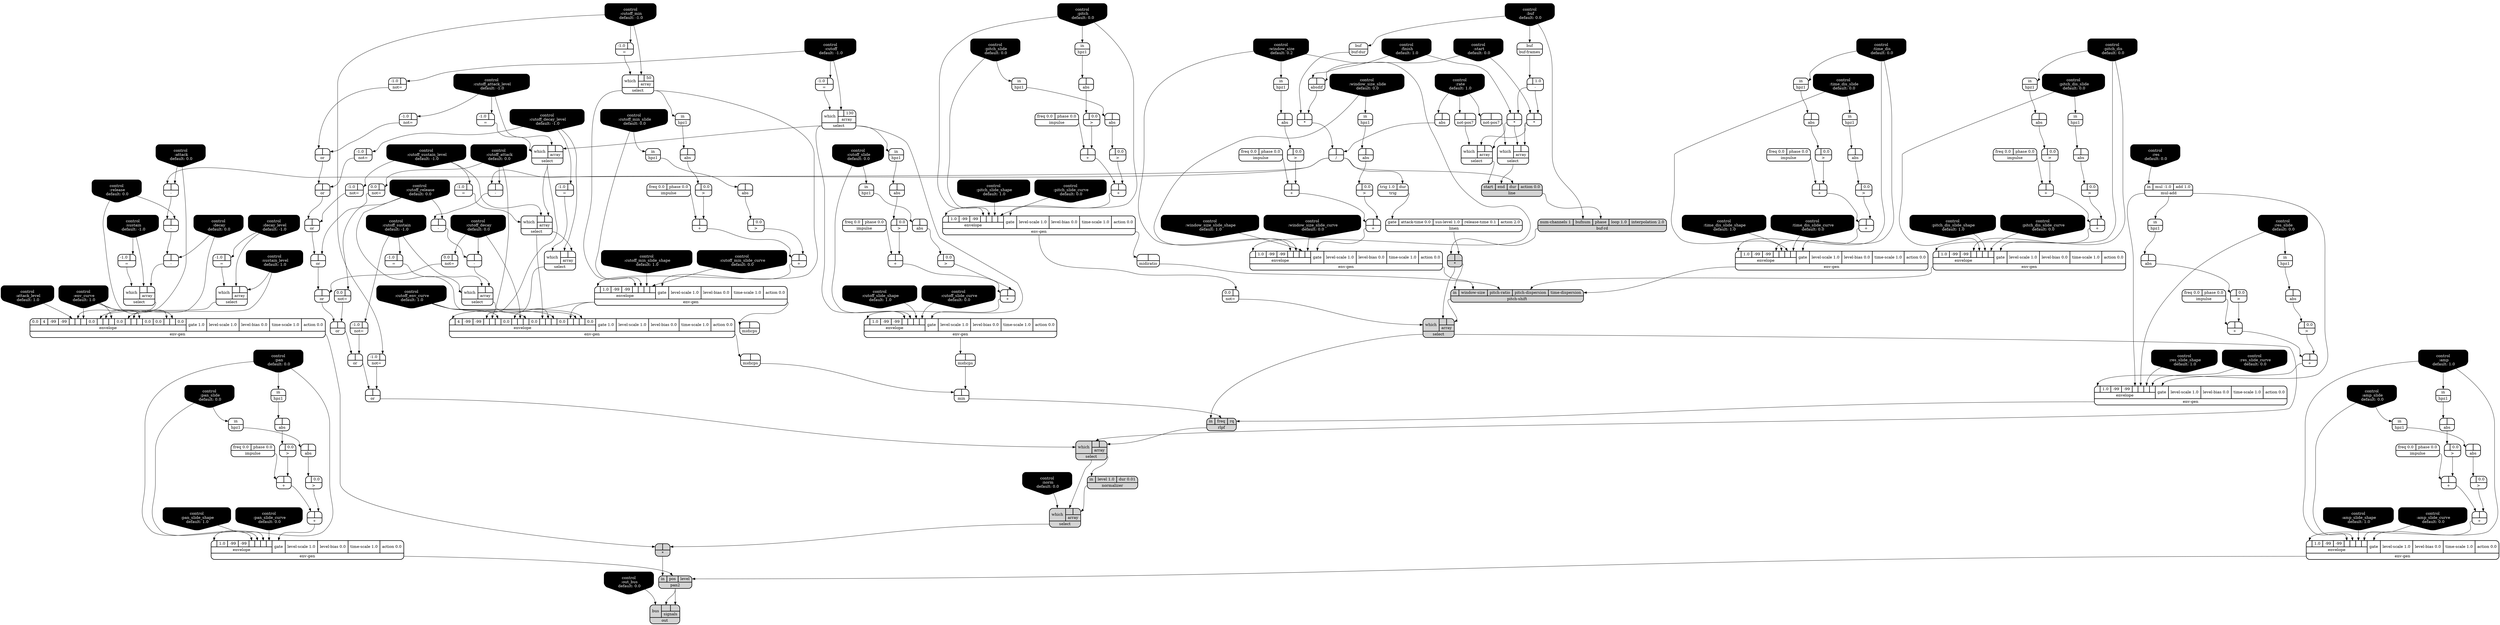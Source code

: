 digraph synthdef {
101 [label = "{{ <a> |<b> } |<__UG_NAME__>* }" style="bold, rounded" shape=record rankdir=LR];
135 [label = "{{ <a> |<b> } |<__UG_NAME__>* }" style="bold, rounded" shape=record rankdir=LR];
136 [label = "{{ <a> |<b> } |<__UG_NAME__>* }" style="bold, rounded" shape=record rankdir=LR];
144 [label = "{{ <a> |<b> } |<__UG_NAME__>* }" style="filled, bold, rounded"  shape=record rankdir=LR];
213 [label = "{{ <a> |<b> } |<__UG_NAME__>* }" style="filled, bold, rounded"  shape=record rankdir=LR];
62 [label = "{{ <a> |<b> } |<__UG_NAME__>+ }" style="bold, rounded" shape=record rankdir=LR];
76 [label = "{{ <a> |<b> } |<__UG_NAME__>+ }" style="bold, rounded" shape=record rankdir=LR];
77 [label = "{{ <a> |<b> } |<__UG_NAME__>+ }" style="bold, rounded" shape=record rankdir=LR];
83 [label = "{{ <a> |<b> } |<__UG_NAME__>+ }" style="bold, rounded" shape=record rankdir=LR];
86 [label = "{{ <a> |<b> } |<__UG_NAME__>+ }" style="bold, rounded" shape=record rankdir=LR];
95 [label = "{{ <a> |<b> } |<__UG_NAME__>+ }" style="bold, rounded" shape=record rankdir=LR];
129 [label = "{{ <a> |<b> } |<__UG_NAME__>+ }" style="bold, rounded" shape=record rankdir=LR];
149 [label = "{{ <a> |<b> } |<__UG_NAME__>+ }" style="bold, rounded" shape=record rankdir=LR];
153 [label = "{{ <a> |<b> } |<__UG_NAME__>+ }" style="bold, rounded" shape=record rankdir=LR];
160 [label = "{{ <a> |<b> } |<__UG_NAME__>+ }" style="bold, rounded" shape=record rankdir=LR];
164 [label = "{{ <a> |<b> } |<__UG_NAME__>+ }" style="bold, rounded" shape=record rankdir=LR];
170 [label = "{{ <a> |<b> } |<__UG_NAME__>+ }" style="bold, rounded" shape=record rankdir=LR];
174 [label = "{{ <a> |<b> } |<__UG_NAME__>+ }" style="bold, rounded" shape=record rankdir=LR];
182 [label = "{{ <a> |<b> } |<__UG_NAME__>+ }" style="bold, rounded" shape=record rankdir=LR];
186 [label = "{{ <a> |<b> } |<__UG_NAME__>+ }" style="bold, rounded" shape=record rankdir=LR];
203 [label = "{{ <a> |<b> } |<__UG_NAME__>+ }" style="bold, rounded" shape=record rankdir=LR];
207 [label = "{{ <a> |<b> } |<__UG_NAME__>+ }" style="bold, rounded" shape=record rankdir=LR];
217 [label = "{{ <a> |<b> } |<__UG_NAME__>+ }" style="bold, rounded" shape=record rankdir=LR];
104 [label = "{{ <a> |<b> } |<__UG_NAME__>- }" style="bold, rounded" shape=record rankdir=LR];
105 [label = "{{ <a> |<b> } |<__UG_NAME__>- }" style="bold, rounded" shape=record rankdir=LR];
106 [label = "{{ <a> |<b> } |<__UG_NAME__>- }" style="bold, rounded" shape=record rankdir=LR];
134 [label = "{{ <a> |<b> 1.0} |<__UG_NAME__>- }" style="bold, rounded" shape=record rankdir=LR];
193 [label = "{{ <a> |<b> } |<__UG_NAME__>- }" style="bold, rounded" shape=record rankdir=LR];
194 [label = "{{ <a> |<b> } |<__UG_NAME__>- }" style="bold, rounded" shape=record rankdir=LR];
195 [label = "{{ <a> |<b> } |<__UG_NAME__>- }" style="bold, rounded" shape=record rankdir=LR];
103 [label = "{{ <a> |<b> } |<__UG_NAME__>/ }" style="bold, rounded" shape=record rankdir=LR];
67 [label = "{{ <a> -1.0|<b> } |<__UG_NAME__>= }" style="bold, rounded" shape=record rankdir=LR];
87 [label = "{{ <a> -1.0|<b> } |<__UG_NAME__>= }" style="bold, rounded" shape=record rankdir=LR];
89 [label = "{{ <a> -1.0|<b> } |<__UG_NAME__>= }" style="bold, rounded" shape=record rankdir=LR];
96 [label = "{{ <a> -1.0|<b> } |<__UG_NAME__>= }" style="bold, rounded" shape=record rankdir=LR];
98 [label = "{{ <a> -1.0|<b> } |<__UG_NAME__>= }" style="bold, rounded" shape=record rankdir=LR];
188 [label = "{{ <a> -1.0|<b> } |<__UG_NAME__>= }" style="bold, rounded" shape=record rankdir=LR];
189 [label = "{{ <a> -1.0|<b> } |<__UG_NAME__>= }" style="bold, rounded" shape=record rankdir=LR];
192 [label = "{{ <a> -1.0|<b> } |<__UG_NAME__>= }" style="bold, rounded" shape=record rankdir=LR];
61 [label = "{{ <a> |<b> 0.0} |<__UG_NAME__>\> }" style="bold, rounded" shape=record rankdir=LR];
66 [label = "{{ <a> |<b> 0.0} |<__UG_NAME__>\> }" style="bold, rounded" shape=record rankdir=LR];
71 [label = "{{ <a> |<b> 0.0} |<__UG_NAME__>\> }" style="bold, rounded" shape=record rankdir=LR];
75 [label = "{{ <a> |<b> 0.0} |<__UG_NAME__>\> }" style="bold, rounded" shape=record rankdir=LR];
82 [label = "{{ <a> |<b> 0.0} |<__UG_NAME__>\> }" style="bold, rounded" shape=record rankdir=LR];
85 [label = "{{ <a> |<b> 0.0} |<__UG_NAME__>\> }" style="bold, rounded" shape=record rankdir=LR];
93 [label = "{{ <a> |<b> 0.0} |<__UG_NAME__>\> }" style="bold, rounded" shape=record rankdir=LR];
128 [label = "{{ <a> |<b> 0.0} |<__UG_NAME__>\> }" style="bold, rounded" shape=record rankdir=LR];
148 [label = "{{ <a> |<b> 0.0} |<__UG_NAME__>\> }" style="bold, rounded" shape=record rankdir=LR];
152 [label = "{{ <a> |<b> 0.0} |<__UG_NAME__>\> }" style="bold, rounded" shape=record rankdir=LR];
159 [label = "{{ <a> |<b> 0.0} |<__UG_NAME__>\> }" style="bold, rounded" shape=record rankdir=LR];
163 [label = "{{ <a> |<b> 0.0} |<__UG_NAME__>\> }" style="bold, rounded" shape=record rankdir=LR];
169 [label = "{{ <a> |<b> 0.0} |<__UG_NAME__>\> }" style="bold, rounded" shape=record rankdir=LR];
173 [label = "{{ <a> |<b> 0.0} |<__UG_NAME__>\> }" style="bold, rounded" shape=record rankdir=LR];
181 [label = "{{ <a> |<b> 0.0} |<__UG_NAME__>\> }" style="bold, rounded" shape=record rankdir=LR];
185 [label = "{{ <a> |<b> 0.0} |<__UG_NAME__>\> }" style="bold, rounded" shape=record rankdir=LR];
206 [label = "{{ <a> |<b> 0.0} |<__UG_NAME__>\> }" style="bold, rounded" shape=record rankdir=LR];
216 [label = "{{ <a> |<b> 0.0} |<__UG_NAME__>\> }" style="bold, rounded" shape=record rankdir=LR];
60 [label = "{{ <a> |<b> } |<__UG_NAME__>abs }" style="bold, rounded" shape=record rankdir=LR];
65 [label = "{{ <a> |<b> } |<__UG_NAME__>abs }" style="bold, rounded" shape=record rankdir=LR];
70 [label = "{{ <a> |<b> } |<__UG_NAME__>abs }" style="bold, rounded" shape=record rankdir=LR];
74 [label = "{{ <a> |<b> } |<__UG_NAME__>abs }" style="bold, rounded" shape=record rankdir=LR];
81 [label = "{{ <a> |<b> } |<__UG_NAME__>abs }" style="bold, rounded" shape=record rankdir=LR];
84 [label = "{{ <a> |<b> } |<__UG_NAME__>abs }" style="bold, rounded" shape=record rankdir=LR];
92 [label = "{{ <a> |<b> } |<__UG_NAME__>abs }" style="bold, rounded" shape=record rankdir=LR];
102 [label = "{{ <a> |<b> } |<__UG_NAME__>abs }" style="bold, rounded" shape=record rankdir=LR];
127 [label = "{{ <a> |<b> } |<__UG_NAME__>abs }" style="bold, rounded" shape=record rankdir=LR];
147 [label = "{{ <a> |<b> } |<__UG_NAME__>abs }" style="bold, rounded" shape=record rankdir=LR];
151 [label = "{{ <a> |<b> } |<__UG_NAME__>abs }" style="bold, rounded" shape=record rankdir=LR];
158 [label = "{{ <a> |<b> } |<__UG_NAME__>abs }" style="bold, rounded" shape=record rankdir=LR];
162 [label = "{{ <a> |<b> } |<__UG_NAME__>abs }" style="bold, rounded" shape=record rankdir=LR];
168 [label = "{{ <a> |<b> } |<__UG_NAME__>abs }" style="bold, rounded" shape=record rankdir=LR];
172 [label = "{{ <a> |<b> } |<__UG_NAME__>abs }" style="bold, rounded" shape=record rankdir=LR];
180 [label = "{{ <a> |<b> } |<__UG_NAME__>abs }" style="bold, rounded" shape=record rankdir=LR];
184 [label = "{{ <a> |<b> } |<__UG_NAME__>abs }" style="bold, rounded" shape=record rankdir=LR];
205 [label = "{{ <a> |<b> } |<__UG_NAME__>abs }" style="bold, rounded" shape=record rankdir=LR];
215 [label = "{{ <a> |<b> } |<__UG_NAME__>abs }" style="bold, rounded" shape=record rankdir=LR];
100 [label = "{{ <a> |<b> } |<__UG_NAME__>absdif }" style="bold, rounded" shape=record rankdir=LR];
99 [label = "{{ <buf> buf} |<__UG_NAME__>buf-dur }" style="bold, rounded" shape=record rankdir=LR];
133 [label = "{{ <buf> buf} |<__UG_NAME__>buf-frames }" style="bold, rounded" shape=record rankdir=LR];
141 [label = "{{ <num____channels> num-channels 1|<bufnum> bufnum|<phase> phase|<loop> loop 1.0|<interpolation> interpolation 2.0} |<__UG_NAME__>buf-rd }" style="filled, bold, rounded"  shape=record rankdir=LR];
0 [label = "control
 :buf
 default: 0.0" shape=invhouse style="rounded, filled, bold" fillcolor=black fontcolor=white ]; 
1 [label = "control
 :amp
 default: 1.0" shape=invhouse style="rounded, filled, bold" fillcolor=black fontcolor=white ]; 
2 [label = "control
 :amp_slide
 default: 0.0" shape=invhouse style="rounded, filled, bold" fillcolor=black fontcolor=white ]; 
3 [label = "control
 :amp_slide_shape
 default: 1.0" shape=invhouse style="rounded, filled, bold" fillcolor=black fontcolor=white ]; 
4 [label = "control
 :amp_slide_curve
 default: 0.0" shape=invhouse style="rounded, filled, bold" fillcolor=black fontcolor=white ]; 
5 [label = "control
 :pan
 default: 0.0" shape=invhouse style="rounded, filled, bold" fillcolor=black fontcolor=white ]; 
6 [label = "control
 :pan_slide
 default: 0.0" shape=invhouse style="rounded, filled, bold" fillcolor=black fontcolor=white ]; 
7 [label = "control
 :pan_slide_shape
 default: 1.0" shape=invhouse style="rounded, filled, bold" fillcolor=black fontcolor=white ]; 
8 [label = "control
 :pan_slide_curve
 default: 0.0" shape=invhouse style="rounded, filled, bold" fillcolor=black fontcolor=white ]; 
9 [label = "control
 :cutoff
 default: -1.0" shape=invhouse style="rounded, filled, bold" fillcolor=black fontcolor=white ]; 
10 [label = "control
 :cutoff_slide
 default: 0.0" shape=invhouse style="rounded, filled, bold" fillcolor=black fontcolor=white ]; 
11 [label = "control
 :cutoff_slide_shape
 default: 1.0" shape=invhouse style="rounded, filled, bold" fillcolor=black fontcolor=white ]; 
12 [label = "control
 :cutoff_slide_curve
 default: 0.0" shape=invhouse style="rounded, filled, bold" fillcolor=black fontcolor=white ]; 
13 [label = "control
 :cutoff_attack
 default: 0.0" shape=invhouse style="rounded, filled, bold" fillcolor=black fontcolor=white ]; 
14 [label = "control
 :cutoff_sustain
 default: -1.0" shape=invhouse style="rounded, filled, bold" fillcolor=black fontcolor=white ]; 
15 [label = "control
 :cutoff_decay
 default: 0.0" shape=invhouse style="rounded, filled, bold" fillcolor=black fontcolor=white ]; 
16 [label = "control
 :cutoff_release
 default: 0.0" shape=invhouse style="rounded, filled, bold" fillcolor=black fontcolor=white ]; 
17 [label = "control
 :cutoff_min
 default: -1.0" shape=invhouse style="rounded, filled, bold" fillcolor=black fontcolor=white ]; 
18 [label = "control
 :cutoff_min_slide
 default: 0.0" shape=invhouse style="rounded, filled, bold" fillcolor=black fontcolor=white ]; 
19 [label = "control
 :cutoff_min_slide_shape
 default: 1.0" shape=invhouse style="rounded, filled, bold" fillcolor=black fontcolor=white ]; 
20 [label = "control
 :cutoff_min_slide_curve
 default: 0.0" shape=invhouse style="rounded, filled, bold" fillcolor=black fontcolor=white ]; 
21 [label = "control
 :cutoff_attack_level
 default: -1.0" shape=invhouse style="rounded, filled, bold" fillcolor=black fontcolor=white ]; 
22 [label = "control
 :cutoff_decay_level
 default: -1.0" shape=invhouse style="rounded, filled, bold" fillcolor=black fontcolor=white ]; 
23 [label = "control
 :cutoff_sustain_level
 default: -1.0" shape=invhouse style="rounded, filled, bold" fillcolor=black fontcolor=white ]; 
24 [label = "control
 :cutoff_env_curve
 default: 1.0" shape=invhouse style="rounded, filled, bold" fillcolor=black fontcolor=white ]; 
25 [label = "control
 :res
 default: 0.0" shape=invhouse style="rounded, filled, bold" fillcolor=black fontcolor=white ]; 
26 [label = "control
 :res_slide
 default: 0.0" shape=invhouse style="rounded, filled, bold" fillcolor=black fontcolor=white ]; 
27 [label = "control
 :res_slide_shape
 default: 1.0" shape=invhouse style="rounded, filled, bold" fillcolor=black fontcolor=white ]; 
28 [label = "control
 :res_slide_curve
 default: 0.0" shape=invhouse style="rounded, filled, bold" fillcolor=black fontcolor=white ]; 
29 [label = "control
 :attack
 default: 0.0" shape=invhouse style="rounded, filled, bold" fillcolor=black fontcolor=white ]; 
30 [label = "control
 :decay
 default: 0.0" shape=invhouse style="rounded, filled, bold" fillcolor=black fontcolor=white ]; 
31 [label = "control
 :sustain
 default: -1.0" shape=invhouse style="rounded, filled, bold" fillcolor=black fontcolor=white ]; 
32 [label = "control
 :release
 default: 0.0" shape=invhouse style="rounded, filled, bold" fillcolor=black fontcolor=white ]; 
33 [label = "control
 :attack_level
 default: 1.0" shape=invhouse style="rounded, filled, bold" fillcolor=black fontcolor=white ]; 
34 [label = "control
 :decay_level
 default: -1.0" shape=invhouse style="rounded, filled, bold" fillcolor=black fontcolor=white ]; 
35 [label = "control
 :sustain_level
 default: 1.0" shape=invhouse style="rounded, filled, bold" fillcolor=black fontcolor=white ]; 
36 [label = "control
 :env_curve
 default: 1.0" shape=invhouse style="rounded, filled, bold" fillcolor=black fontcolor=white ]; 
37 [label = "control
 :rate
 default: 1.0" shape=invhouse style="rounded, filled, bold" fillcolor=black fontcolor=white ]; 
38 [label = "control
 :start
 default: 0.0" shape=invhouse style="rounded, filled, bold" fillcolor=black fontcolor=white ]; 
39 [label = "control
 :finish
 default: 1.0" shape=invhouse style="rounded, filled, bold" fillcolor=black fontcolor=white ]; 
40 [label = "control
 :norm
 default: 0.0" shape=invhouse style="rounded, filled, bold" fillcolor=black fontcolor=white ]; 
41 [label = "control
 :pitch
 default: 0.0" shape=invhouse style="rounded, filled, bold" fillcolor=black fontcolor=white ]; 
42 [label = "control
 :pitch_slide
 default: 0.0" shape=invhouse style="rounded, filled, bold" fillcolor=black fontcolor=white ]; 
43 [label = "control
 :pitch_slide_shape
 default: 1.0" shape=invhouse style="rounded, filled, bold" fillcolor=black fontcolor=white ]; 
44 [label = "control
 :pitch_slide_curve
 default: 0.0" shape=invhouse style="rounded, filled, bold" fillcolor=black fontcolor=white ]; 
45 [label = "control
 :window_size
 default: 0.2" shape=invhouse style="rounded, filled, bold" fillcolor=black fontcolor=white ]; 
46 [label = "control
 :window_size_slide
 default: 0.0" shape=invhouse style="rounded, filled, bold" fillcolor=black fontcolor=white ]; 
47 [label = "control
 :window_size_slide_shape
 default: 1.0" shape=invhouse style="rounded, filled, bold" fillcolor=black fontcolor=white ]; 
48 [label = "control
 :window_size_slide_curve
 default: 0.0" shape=invhouse style="rounded, filled, bold" fillcolor=black fontcolor=white ]; 
49 [label = "control
 :pitch_dis
 default: 0.0" shape=invhouse style="rounded, filled, bold" fillcolor=black fontcolor=white ]; 
50 [label = "control
 :pitch_dis_slide
 default: 0.0" shape=invhouse style="rounded, filled, bold" fillcolor=black fontcolor=white ]; 
51 [label = "control
 :pitch_dis_slide_shape
 default: 1.0" shape=invhouse style="rounded, filled, bold" fillcolor=black fontcolor=white ]; 
52 [label = "control
 :pitch_dis_slide_curve
 default: 0.0" shape=invhouse style="rounded, filled, bold" fillcolor=black fontcolor=white ]; 
53 [label = "control
 :time_dis
 default: 0.0" shape=invhouse style="rounded, filled, bold" fillcolor=black fontcolor=white ]; 
54 [label = "control
 :time_dis_slide
 default: 0.0" shape=invhouse style="rounded, filled, bold" fillcolor=black fontcolor=white ]; 
55 [label = "control
 :time_dis_slide_shape
 default: 1.0" shape=invhouse style="rounded, filled, bold" fillcolor=black fontcolor=white ]; 
56 [label = "control
 :time_dis_slide_curve
 default: 0.0" shape=invhouse style="rounded, filled, bold" fillcolor=black fontcolor=white ]; 
57 [label = "control
 :out_bus
 default: 0.0" shape=invhouse style="rounded, filled, bold" fillcolor=black fontcolor=white ]; 
108 [label = "{{ {{0.0|4|-99|-99|<envelope___control___4>|<envelope___control___5>|<envelope___control___6>|0.0|<envelope___select___8>|<envelope___control___9>|<envelope___control___10>|0.0|<envelope___control___12>|<envelope___select___13>|<envelope___control___14>|0.0|0.0|<envelope___control___17>|<envelope___control___18>|0.0}|envelope}|<gate> gate 1.0|<level____scale> level-scale 1.0|<level____bias> level-bias 0.0|<time____scale> time-scale 1.0|<action> action 0.0} |<__UG_NAME__>env-gen }" style="bold, rounded" shape=record rankdir=LR];
130 [label = "{{ {{<envelope___control___0>|1.0|-99|-99|<envelope___control___4>|<envelope___control___5>|<envelope___control___6>|<envelope___control___7>}|envelope}|<gate> gate|<level____scale> level-scale 1.0|<level____bias> level-bias 0.0|<time____scale> time-scale 1.0|<action> action 0.0} |<__UG_NAME__>env-gen }" style="bold, rounded" shape=record rankdir=LR];
154 [label = "{{ {{<envelope___control___0>|1.0|-99|-99|<envelope___control___4>|<envelope___control___5>|<envelope___control___6>|<envelope___control___7>}|envelope}|<gate> gate|<level____scale> level-scale 1.0|<level____bias> level-bias 0.0|<time____scale> time-scale 1.0|<action> action 0.0} |<__UG_NAME__>env-gen }" style="bold, rounded" shape=record rankdir=LR];
165 [label = "{{ {{<envelope___control___0>|1.0|-99|-99|<envelope___control___4>|<envelope___control___5>|<envelope___control___6>|<envelope___control___7>}|envelope}|<gate> gate|<level____scale> level-scale 1.0|<level____bias> level-bias 0.0|<time____scale> time-scale 1.0|<action> action 0.0} |<__UG_NAME__>env-gen }" style="bold, rounded" shape=record rankdir=LR];
175 [label = "{{ {{<envelope___control___0>|1.0|-99|-99|<envelope___control___4>|<envelope___control___5>|<envelope___control___6>|<envelope___control___7>}|envelope}|<gate> gate|<level____scale> level-scale 1.0|<level____bias> level-bias 0.0|<time____scale> time-scale 1.0|<action> action 0.0} |<__UG_NAME__>env-gen }" style="bold, rounded" shape=record rankdir=LR];
187 [label = "{{ {{<envelope___select___0>|1.0|-99|-99|<envelope___select___4>|<envelope___control___5>|<envelope___control___6>|<envelope___control___7>}|envelope}|<gate> gate|<level____scale> level-scale 1.0|<level____bias> level-bias 0.0|<time____scale> time-scale 1.0|<action> action 0.0} |<__UG_NAME__>env-gen }" style="bold, rounded" shape=record rankdir=LR];
197 [label = "{{ {{<envelope___env____gen___0>|4|-99|-99|<envelope___select___4>|<envelope___control___5>|<envelope___control___6>|0.0|<envelope___select___8>|<envelope___control___9>|<envelope___control___10>|0.0|<envelope___select___12>|<envelope___select___13>|<envelope___control___14>|0.0|<envelope___env____gen___16>|<envelope___control___17>|<envelope___control___18>|0.0}|envelope}|<gate> gate 1.0|<level____scale> level-scale 1.0|<level____bias> level-bias 0.0|<time____scale> time-scale 1.0|<action> action 0.0} |<__UG_NAME__>env-gen }" style="bold, rounded" shape=record rankdir=LR];
199 [label = "{{ {{<envelope___select___0>|1.0|-99|-99|<envelope___select___4>|<envelope___control___5>|<envelope___control___6>|<envelope___control___7>}|envelope}|<gate> gate|<level____scale> level-scale 1.0|<level____bias> level-bias 0.0|<time____scale> time-scale 1.0|<action> action 0.0} |<__UG_NAME__>env-gen }" style="bold, rounded" shape=record rankdir=LR];
208 [label = "{{ {{<envelope___mul____add___0>|1.0|-99|-99|<envelope___mul____add___4>|<envelope___control___5>|<envelope___control___6>|<envelope___control___7>}|envelope}|<gate> gate|<level____scale> level-scale 1.0|<level____bias> level-bias 0.0|<time____scale> time-scale 1.0|<action> action 0.0} |<__UG_NAME__>env-gen }" style="bold, rounded" shape=record rankdir=LR];
218 [label = "{{ {{<envelope___control___0>|1.0|-99|-99|<envelope___control___4>|<envelope___control___5>|<envelope___control___6>|<envelope___control___7>}|envelope}|<gate> gate|<level____scale> level-scale 1.0|<level____bias> level-bias 0.0|<time____scale> time-scale 1.0|<action> action 0.0} |<__UG_NAME__>env-gen }" style="bold, rounded" shape=record rankdir=LR];
219 [label = "{{ {{<envelope___control___0>|1.0|-99|-99|<envelope___control___4>|<envelope___control___5>|<envelope___control___6>|<envelope___control___7>}|envelope}|<gate> gate|<level____scale> level-scale 1.0|<level____bias> level-bias 0.0|<time____scale> time-scale 1.0|<action> action 0.0} |<__UG_NAME__>env-gen }" style="bold, rounded" shape=record rankdir=LR];
59 [label = "{{ <in> in} |<__UG_NAME__>hpz1 }" style="bold, rounded" shape=record rankdir=LR];
64 [label = "{{ <in> in} |<__UG_NAME__>hpz1 }" style="bold, rounded" shape=record rankdir=LR];
69 [label = "{{ <in> in} |<__UG_NAME__>hpz1 }" style="bold, rounded" shape=record rankdir=LR];
73 [label = "{{ <in> in} |<__UG_NAME__>hpz1 }" style="bold, rounded" shape=record rankdir=LR];
78 [label = "{{ <in> in} |<__UG_NAME__>hpz1 }" style="bold, rounded" shape=record rankdir=LR];
80 [label = "{{ <in> in} |<__UG_NAME__>hpz1 }" style="bold, rounded" shape=record rankdir=LR];
91 [label = "{{ <in> in} |<__UG_NAME__>hpz1 }" style="bold, rounded" shape=record rankdir=LR];
126 [label = "{{ <in> in} |<__UG_NAME__>hpz1 }" style="bold, rounded" shape=record rankdir=LR];
146 [label = "{{ <in> in} |<__UG_NAME__>hpz1 }" style="bold, rounded" shape=record rankdir=LR];
150 [label = "{{ <in> in} |<__UG_NAME__>hpz1 }" style="bold, rounded" shape=record rankdir=LR];
157 [label = "{{ <in> in} |<__UG_NAME__>hpz1 }" style="bold, rounded" shape=record rankdir=LR];
161 [label = "{{ <in> in} |<__UG_NAME__>hpz1 }" style="bold, rounded" shape=record rankdir=LR];
167 [label = "{{ <in> in} |<__UG_NAME__>hpz1 }" style="bold, rounded" shape=record rankdir=LR];
171 [label = "{{ <in> in} |<__UG_NAME__>hpz1 }" style="bold, rounded" shape=record rankdir=LR];
179 [label = "{{ <in> in} |<__UG_NAME__>hpz1 }" style="bold, rounded" shape=record rankdir=LR];
183 [label = "{{ <in> in} |<__UG_NAME__>hpz1 }" style="bold, rounded" shape=record rankdir=LR];
204 [label = "{{ <in> in} |<__UG_NAME__>hpz1 }" style="bold, rounded" shape=record rankdir=LR];
214 [label = "{{ <in> in} |<__UG_NAME__>hpz1 }" style="bold, rounded" shape=record rankdir=LR];
58 [label = "{{ <freq> freq 0.0|<phase> phase 0.0} |<__UG_NAME__>impulse }" style="bold, rounded" shape=record rankdir=LR];
72 [label = "{{ <freq> freq 0.0|<phase> phase 0.0} |<__UG_NAME__>impulse }" style="bold, rounded" shape=record rankdir=LR];
79 [label = "{{ <freq> freq 0.0|<phase> phase 0.0} |<__UG_NAME__>impulse }" style="bold, rounded" shape=record rankdir=LR];
94 [label = "{{ <freq> freq 0.0|<phase> phase 0.0} |<__UG_NAME__>impulse }" style="bold, rounded" shape=record rankdir=LR];
145 [label = "{{ <freq> freq 0.0|<phase> phase 0.0} |<__UG_NAME__>impulse }" style="bold, rounded" shape=record rankdir=LR];
156 [label = "{{ <freq> freq 0.0|<phase> phase 0.0} |<__UG_NAME__>impulse }" style="bold, rounded" shape=record rankdir=LR];
166 [label = "{{ <freq> freq 0.0|<phase> phase 0.0} |<__UG_NAME__>impulse }" style="bold, rounded" shape=record rankdir=LR];
178 [label = "{{ <freq> freq 0.0|<phase> phase 0.0} |<__UG_NAME__>impulse }" style="bold, rounded" shape=record rankdir=LR];
202 [label = "{{ <freq> freq 0.0|<phase> phase 0.0} |<__UG_NAME__>impulse }" style="bold, rounded" shape=record rankdir=LR];
140 [label = "{{ <start> start|<end> end|<dur> dur|<action> action 0.0} |<__UG_NAME__>line }" style="filled, bold, rounded"  shape=record rankdir=LR];
143 [label = "{{ <gate> gate|<attack____time> attack-time 0.0|<sus____level> sus-level 1.0|<release____time> release-time 0.1|<action> action 2.0} |<__UG_NAME__>linen }" style="bold, rounded" shape=record rankdir=LR];
198 [label = "{{ <a> |<b> } |<__UG_NAME__>midicps }" style="bold, rounded" shape=record rankdir=LR];
200 [label = "{{ <a> |<b> } |<__UG_NAME__>midicps }" style="bold, rounded" shape=record rankdir=LR];
222 [label = "{{ <a> |<b> } |<__UG_NAME__>midicps }" style="bold, rounded" shape=record rankdir=LR];
155 [label = "{{ <a> |<b> } |<__UG_NAME__>midiratio }" style="bold, rounded" shape=record rankdir=LR];
201 [label = "{{ <a> |<b> } |<__UG_NAME__>min }" style="bold, rounded" shape=record rankdir=LR];
63 [label = "{{ <in> in|<mul> mul -1.0|<add> add 1.0} |<__UG_NAME__>mul-add }" style="bold, rounded" shape=record rankdir=LR];
211 [label = "{{ <in> in|<level> level 1.0|<dur> dur 0.01} |<__UG_NAME__>normalizer }" style="filled, bold, rounded"  shape=record rankdir=LR];
132 [label = "{{ <a> |<b> } |<__UG_NAME__>not-pos? }" style="bold, rounded" shape=record rankdir=LR];
138 [label = "{{ <a> |<b> } |<__UG_NAME__>not-pos? }" style="bold, rounded" shape=record rankdir=LR];
109 [label = "{{ <a> -1.0|<b> } |<__UG_NAME__>not= }" style="bold, rounded" shape=record rankdir=LR];
110 [label = "{{ <a> -1.0|<b> } |<__UG_NAME__>not= }" style="bold, rounded" shape=record rankdir=LR];
112 [label = "{{ <a> -1.0|<b> } |<__UG_NAME__>not= }" style="bold, rounded" shape=record rankdir=LR];
114 [label = "{{ <a> -1.0|<b> } |<__UG_NAME__>not= }" style="bold, rounded" shape=record rankdir=LR];
116 [label = "{{ <a> 0.0|<b> } |<__UG_NAME__>not= }" style="bold, rounded" shape=record rankdir=LR];
118 [label = "{{ <a> 0.0|<b> } |<__UG_NAME__>not= }" style="bold, rounded" shape=record rankdir=LR];
120 [label = "{{ <a> 0.0|<b> } |<__UG_NAME__>not= }" style="bold, rounded" shape=record rankdir=LR];
122 [label = "{{ <a> -1.0|<b> } |<__UG_NAME__>not= }" style="bold, rounded" shape=record rankdir=LR];
124 [label = "{{ <a> -1.0|<b> } |<__UG_NAME__>not= }" style="bold, rounded" shape=record rankdir=LR];
131 [label = "{{ <a> 0.0|<b> } |<__UG_NAME__>not= }" style="bold, rounded" shape=record rankdir=LR];
111 [label = "{{ <a> |<b> } |<__UG_NAME__>or }" style="bold, rounded" shape=record rankdir=LR];
113 [label = "{{ <a> |<b> } |<__UG_NAME__>or }" style="bold, rounded" shape=record rankdir=LR];
115 [label = "{{ <a> |<b> } |<__UG_NAME__>or }" style="bold, rounded" shape=record rankdir=LR];
117 [label = "{{ <a> |<b> } |<__UG_NAME__>or }" style="bold, rounded" shape=record rankdir=LR];
119 [label = "{{ <a> |<b> } |<__UG_NAME__>or }" style="bold, rounded" shape=record rankdir=LR];
121 [label = "{{ <a> |<b> } |<__UG_NAME__>or }" style="bold, rounded" shape=record rankdir=LR];
123 [label = "{{ <a> |<b> } |<__UG_NAME__>or }" style="bold, rounded" shape=record rankdir=LR];
125 [label = "{{ <a> |<b> } |<__UG_NAME__>or }" style="bold, rounded" shape=record rankdir=LR];
221 [label = "{{ <bus> bus|{{<signals___pan2___0>|<signals___pan2___1>}|signals}} |<__UG_NAME__>out }" style="filled, bold, rounded"  shape=record rankdir=LR];
220 [label = "{{ <in> in|<pos> pos|<level> level} |<__UG_NAME__>pan2 }" style="filled, bold, rounded"  shape=record rankdir=LR];
176 [label = "{{ <in> in|<window____size> window-size|<pitch____ratio> pitch-ratio|<pitch____dispersion> pitch-dispersion|<time____dispersion> time-dispersion} |<__UG_NAME__>pitch-shift }" style="filled, bold, rounded"  shape=record rankdir=LR];
209 [label = "{{ <in> in|<freq> freq|<rq> rq} |<__UG_NAME__>rlpf }" style="filled, bold, rounded"  shape=record rankdir=LR];
68 [label = "{{ <which> which|{{<array___control___0>|130}|array}} |<__UG_NAME__>select }" style="bold, rounded" shape=record rankdir=LR];
88 [label = "{{ <which> which|{{<array___control___0>|50}|array}} |<__UG_NAME__>select }" style="bold, rounded" shape=record rankdir=LR];
90 [label = "{{ <which> which|{{<array___control___0>|<array___select___1>}|array}} |<__UG_NAME__>select }" style="bold, rounded" shape=record rankdir=LR];
97 [label = "{{ <which> which|{{<array___control___0>|<array___control___1>}|array}} |<__UG_NAME__>select }" style="bold, rounded" shape=record rankdir=LR];
107 [label = "{{ <which> which|{{<array___control___0>|<array___binary____op____u____gen___1>}|array}} |<__UG_NAME__>select }" style="bold, rounded" shape=record rankdir=LR];
137 [label = "{{ <which> which|{{<array___binary____op____u____gen___0>|<array___binary____op____u____gen___1>}|array}} |<__UG_NAME__>select }" style="bold, rounded" shape=record rankdir=LR];
139 [label = "{{ <which> which|{{<array___binary____op____u____gen___0>|<array___binary____op____u____gen___1>}|array}} |<__UG_NAME__>select }" style="bold, rounded" shape=record rankdir=LR];
177 [label = "{{ <which> which|{{<array___binary____op____u____gen___0>|<array___pitch____shift___1>}|array}} |<__UG_NAME__>select }" style="filled, bold, rounded"  shape=record rankdir=LR];
190 [label = "{{ <which> which|{{<array___control___0>|<array___select___1>}|array}} |<__UG_NAME__>select }" style="bold, rounded" shape=record rankdir=LR];
191 [label = "{{ <which> which|{{<array___control___0>|<array___select___1>}|array}} |<__UG_NAME__>select }" style="bold, rounded" shape=record rankdir=LR];
196 [label = "{{ <which> which|{{<array___control___0>|<array___binary____op____u____gen___1>}|array}} |<__UG_NAME__>select }" style="bold, rounded" shape=record rankdir=LR];
210 [label = "{{ <which> which|{{<array___select___0>|<array___rlpf___1>}|array}} |<__UG_NAME__>select }" style="filled, bold, rounded"  shape=record rankdir=LR];
212 [label = "{{ <which> which|{{<array___select___0>|<array___normalizer___1>}|array}} |<__UG_NAME__>select }" style="filled, bold, rounded"  shape=record rankdir=LR];
142 [label = "{{ <trig> trig 1.0|<dur> dur} |<__UG_NAME__>trig }" style="bold, rounded" shape=record rankdir=LR];

100:__UG_NAME__ -> 101:b ;
99:__UG_NAME__ -> 101:a ;
134:__UG_NAME__ -> 135:b ;
38:__UG_NAME__ -> 135:a ;
134:__UG_NAME__ -> 136:b ;
39:__UG_NAME__ -> 136:a ;
143:__UG_NAME__ -> 144:b ;
141:__UG_NAME__ -> 144:a ;
212:__UG_NAME__ -> 213:b ;
108:__UG_NAME__ -> 213:a ;
61:__UG_NAME__ -> 62:b ;
58:__UG_NAME__ -> 62:a ;
75:__UG_NAME__ -> 76:b ;
72:__UG_NAME__ -> 76:a ;
71:__UG_NAME__ -> 77:b ;
76:__UG_NAME__ -> 77:a ;
82:__UG_NAME__ -> 83:b ;
79:__UG_NAME__ -> 83:a ;
85:__UG_NAME__ -> 86:b ;
83:__UG_NAME__ -> 86:a ;
93:__UG_NAME__ -> 95:b ;
94:__UG_NAME__ -> 95:a ;
128:__UG_NAME__ -> 129:b ;
95:__UG_NAME__ -> 129:a ;
148:__UG_NAME__ -> 149:b ;
145:__UG_NAME__ -> 149:a ;
152:__UG_NAME__ -> 153:b ;
149:__UG_NAME__ -> 153:a ;
159:__UG_NAME__ -> 160:b ;
156:__UG_NAME__ -> 160:a ;
163:__UG_NAME__ -> 164:b ;
160:__UG_NAME__ -> 164:a ;
169:__UG_NAME__ -> 170:b ;
166:__UG_NAME__ -> 170:a ;
173:__UG_NAME__ -> 174:b ;
170:__UG_NAME__ -> 174:a ;
181:__UG_NAME__ -> 182:b ;
178:__UG_NAME__ -> 182:a ;
185:__UG_NAME__ -> 186:b ;
182:__UG_NAME__ -> 186:a ;
66:__UG_NAME__ -> 203:b ;
202:__UG_NAME__ -> 203:a ;
206:__UG_NAME__ -> 207:b ;
203:__UG_NAME__ -> 207:a ;
216:__UG_NAME__ -> 217:b ;
62:__UG_NAME__ -> 217:a ;
29:__UG_NAME__ -> 104:b ;
103:__UG_NAME__ -> 104:a ;
32:__UG_NAME__ -> 105:b ;
104:__UG_NAME__ -> 105:a ;
30:__UG_NAME__ -> 106:b ;
105:__UG_NAME__ -> 106:a ;
133:__UG_NAME__ -> 134:a ;
13:__UG_NAME__ -> 193:b ;
103:__UG_NAME__ -> 193:a ;
16:__UG_NAME__ -> 194:b ;
193:__UG_NAME__ -> 194:a ;
15:__UG_NAME__ -> 195:b ;
194:__UG_NAME__ -> 195:a ;
102:__UG_NAME__ -> 103:b ;
101:__UG_NAME__ -> 103:a ;
9:__UG_NAME__ -> 67:b ;
17:__UG_NAME__ -> 87:b ;
21:__UG_NAME__ -> 89:b ;
34:__UG_NAME__ -> 96:b ;
31:__UG_NAME__ -> 98:b ;
22:__UG_NAME__ -> 188:b ;
23:__UG_NAME__ -> 189:b ;
14:__UG_NAME__ -> 192:b ;
60:__UG_NAME__ -> 61:a ;
65:__UG_NAME__ -> 66:a ;
70:__UG_NAME__ -> 71:a ;
74:__UG_NAME__ -> 75:a ;
81:__UG_NAME__ -> 82:a ;
84:__UG_NAME__ -> 85:a ;
92:__UG_NAME__ -> 93:a ;
127:__UG_NAME__ -> 128:a ;
147:__UG_NAME__ -> 148:a ;
151:__UG_NAME__ -> 152:a ;
158:__UG_NAME__ -> 159:a ;
162:__UG_NAME__ -> 163:a ;
168:__UG_NAME__ -> 169:a ;
172:__UG_NAME__ -> 173:a ;
180:__UG_NAME__ -> 181:a ;
184:__UG_NAME__ -> 185:a ;
205:__UG_NAME__ -> 206:a ;
215:__UG_NAME__ -> 216:a ;
59:__UG_NAME__ -> 60:a ;
64:__UG_NAME__ -> 65:a ;
69:__UG_NAME__ -> 70:a ;
73:__UG_NAME__ -> 74:a ;
80:__UG_NAME__ -> 81:a ;
78:__UG_NAME__ -> 84:a ;
91:__UG_NAME__ -> 92:a ;
37:__UG_NAME__ -> 102:a ;
126:__UG_NAME__ -> 127:a ;
146:__UG_NAME__ -> 147:a ;
150:__UG_NAME__ -> 151:a ;
157:__UG_NAME__ -> 158:a ;
161:__UG_NAME__ -> 162:a ;
167:__UG_NAME__ -> 168:a ;
171:__UG_NAME__ -> 172:a ;
179:__UG_NAME__ -> 180:a ;
183:__UG_NAME__ -> 184:a ;
204:__UG_NAME__ -> 205:a ;
214:__UG_NAME__ -> 215:a ;
38:__UG_NAME__ -> 100:b ;
39:__UG_NAME__ -> 100:a ;
0:__UG_NAME__ -> 99:buf ;
0:__UG_NAME__ -> 133:buf ;
140:__UG_NAME__ -> 141:phase ;
0:__UG_NAME__ -> 141:bufnum ;
33:__UG_NAME__ -> 108:envelope___control___4 ;
29:__UG_NAME__ -> 108:envelope___control___5 ;
36:__UG_NAME__ -> 108:envelope___control___6 ;
97:__UG_NAME__ -> 108:envelope___select___8 ;
30:__UG_NAME__ -> 108:envelope___control___9 ;
36:__UG_NAME__ -> 108:envelope___control___10 ;
35:__UG_NAME__ -> 108:envelope___control___12 ;
107:__UG_NAME__ -> 108:envelope___select___13 ;
36:__UG_NAME__ -> 108:envelope___control___14 ;
32:__UG_NAME__ -> 108:envelope___control___17 ;
36:__UG_NAME__ -> 108:envelope___control___18 ;
129:__UG_NAME__ -> 130:gate ;
41:__UG_NAME__ -> 130:envelope___control___0 ;
41:__UG_NAME__ -> 130:envelope___control___4 ;
42:__UG_NAME__ -> 130:envelope___control___5 ;
43:__UG_NAME__ -> 130:envelope___control___6 ;
44:__UG_NAME__ -> 130:envelope___control___7 ;
153:__UG_NAME__ -> 154:gate ;
45:__UG_NAME__ -> 154:envelope___control___0 ;
45:__UG_NAME__ -> 154:envelope___control___4 ;
46:__UG_NAME__ -> 154:envelope___control___5 ;
47:__UG_NAME__ -> 154:envelope___control___6 ;
48:__UG_NAME__ -> 154:envelope___control___7 ;
164:__UG_NAME__ -> 165:gate ;
49:__UG_NAME__ -> 165:envelope___control___0 ;
49:__UG_NAME__ -> 165:envelope___control___4 ;
50:__UG_NAME__ -> 165:envelope___control___5 ;
51:__UG_NAME__ -> 165:envelope___control___6 ;
52:__UG_NAME__ -> 165:envelope___control___7 ;
174:__UG_NAME__ -> 175:gate ;
53:__UG_NAME__ -> 175:envelope___control___0 ;
53:__UG_NAME__ -> 175:envelope___control___4 ;
54:__UG_NAME__ -> 175:envelope___control___5 ;
55:__UG_NAME__ -> 175:envelope___control___6 ;
56:__UG_NAME__ -> 175:envelope___control___7 ;
186:__UG_NAME__ -> 187:gate ;
88:__UG_NAME__ -> 187:envelope___select___0 ;
88:__UG_NAME__ -> 187:envelope___select___4 ;
18:__UG_NAME__ -> 187:envelope___control___5 ;
19:__UG_NAME__ -> 187:envelope___control___6 ;
20:__UG_NAME__ -> 187:envelope___control___7 ;
187:__UG_NAME__ -> 197:envelope___env____gen___0 ;
90:__UG_NAME__ -> 197:envelope___select___4 ;
13:__UG_NAME__ -> 197:envelope___control___5 ;
24:__UG_NAME__ -> 197:envelope___control___6 ;
191:__UG_NAME__ -> 197:envelope___select___8 ;
15:__UG_NAME__ -> 197:envelope___control___9 ;
24:__UG_NAME__ -> 197:envelope___control___10 ;
190:__UG_NAME__ -> 197:envelope___select___12 ;
196:__UG_NAME__ -> 197:envelope___select___13 ;
24:__UG_NAME__ -> 197:envelope___control___14 ;
187:__UG_NAME__ -> 197:envelope___env____gen___16 ;
16:__UG_NAME__ -> 197:envelope___control___17 ;
24:__UG_NAME__ -> 197:envelope___control___18 ;
77:__UG_NAME__ -> 199:gate ;
68:__UG_NAME__ -> 199:envelope___select___0 ;
68:__UG_NAME__ -> 199:envelope___select___4 ;
10:__UG_NAME__ -> 199:envelope___control___5 ;
11:__UG_NAME__ -> 199:envelope___control___6 ;
12:__UG_NAME__ -> 199:envelope___control___7 ;
207:__UG_NAME__ -> 208:gate ;
63:__UG_NAME__ -> 208:envelope___mul____add___0 ;
63:__UG_NAME__ -> 208:envelope___mul____add___4 ;
26:__UG_NAME__ -> 208:envelope___control___5 ;
27:__UG_NAME__ -> 208:envelope___control___6 ;
28:__UG_NAME__ -> 208:envelope___control___7 ;
217:__UG_NAME__ -> 218:gate ;
5:__UG_NAME__ -> 218:envelope___control___0 ;
5:__UG_NAME__ -> 218:envelope___control___4 ;
6:__UG_NAME__ -> 218:envelope___control___5 ;
7:__UG_NAME__ -> 218:envelope___control___6 ;
8:__UG_NAME__ -> 218:envelope___control___7 ;
86:__UG_NAME__ -> 219:gate ;
1:__UG_NAME__ -> 219:envelope___control___0 ;
1:__UG_NAME__ -> 219:envelope___control___4 ;
2:__UG_NAME__ -> 219:envelope___control___5 ;
3:__UG_NAME__ -> 219:envelope___control___6 ;
4:__UG_NAME__ -> 219:envelope___control___7 ;
5:__UG_NAME__ -> 59:in ;
63:__UG_NAME__ -> 64:in ;
10:__UG_NAME__ -> 69:in ;
68:__UG_NAME__ -> 73:in ;
2:__UG_NAME__ -> 78:in ;
1:__UG_NAME__ -> 80:in ;
41:__UG_NAME__ -> 91:in ;
42:__UG_NAME__ -> 126:in ;
45:__UG_NAME__ -> 146:in ;
46:__UG_NAME__ -> 150:in ;
49:__UG_NAME__ -> 157:in ;
50:__UG_NAME__ -> 161:in ;
53:__UG_NAME__ -> 167:in ;
54:__UG_NAME__ -> 171:in ;
88:__UG_NAME__ -> 179:in ;
18:__UG_NAME__ -> 183:in ;
26:__UG_NAME__ -> 204:in ;
6:__UG_NAME__ -> 214:in ;
103:__UG_NAME__ -> 140:dur ;
139:__UG_NAME__ -> 140:end ;
137:__UG_NAME__ -> 140:start ;
142:__UG_NAME__ -> 143:gate ;
197:__UG_NAME__ -> 198:a ;
199:__UG_NAME__ -> 200:a ;
187:__UG_NAME__ -> 222:a ;
130:__UG_NAME__ -> 155:a ;
200:__UG_NAME__ -> 201:b ;
198:__UG_NAME__ -> 201:a ;
25:__UG_NAME__ -> 63:in ;
210:__UG_NAME__ -> 211:in ;
37:__UG_NAME__ -> 132:a ;
37:__UG_NAME__ -> 138:a ;
9:__UG_NAME__ -> 109:b ;
21:__UG_NAME__ -> 110:b ;
22:__UG_NAME__ -> 112:b ;
23:__UG_NAME__ -> 114:b ;
13:__UG_NAME__ -> 116:b ;
15:__UG_NAME__ -> 118:b ;
16:__UG_NAME__ -> 120:b ;
14:__UG_NAME__ -> 122:b ;
17:__UG_NAME__ -> 124:b ;
130:__UG_NAME__ -> 131:b ;
110:__UG_NAME__ -> 111:b ;
109:__UG_NAME__ -> 111:a ;
112:__UG_NAME__ -> 113:b ;
111:__UG_NAME__ -> 113:a ;
114:__UG_NAME__ -> 115:b ;
113:__UG_NAME__ -> 115:a ;
116:__UG_NAME__ -> 117:b ;
115:__UG_NAME__ -> 117:a ;
118:__UG_NAME__ -> 119:b ;
117:__UG_NAME__ -> 119:a ;
120:__UG_NAME__ -> 121:b ;
119:__UG_NAME__ -> 121:a ;
122:__UG_NAME__ -> 123:b ;
121:__UG_NAME__ -> 123:a ;
124:__UG_NAME__ -> 125:b ;
123:__UG_NAME__ -> 125:a ;
220:__UG_NAME__ -> 221:signals___pan2___0 ;
220:__UG_NAME__ -> 221:signals___pan2___1 ;
57:__UG_NAME__ -> 221:bus ;
219:__UG_NAME__ -> 220:level ;
218:__UG_NAME__ -> 220:pos ;
213:__UG_NAME__ -> 220:in ;
175:__UG_NAME__ -> 176:time____dispersion ;
165:__UG_NAME__ -> 176:pitch____dispersion ;
155:__UG_NAME__ -> 176:pitch____ratio ;
154:__UG_NAME__ -> 176:window____size ;
144:__UG_NAME__ -> 176:in ;
208:__UG_NAME__ -> 209:rq ;
201:__UG_NAME__ -> 209:freq ;
177:__UG_NAME__ -> 209:in ;
9:__UG_NAME__ -> 68:array___control___0 ;
67:__UG_NAME__ -> 68:which ;
17:__UG_NAME__ -> 88:array___control___0 ;
87:__UG_NAME__ -> 88:which ;
21:__UG_NAME__ -> 90:array___control___0 ;
68:__UG_NAME__ -> 90:array___select___1 ;
89:__UG_NAME__ -> 90:which ;
34:__UG_NAME__ -> 97:array___control___0 ;
35:__UG_NAME__ -> 97:array___control___1 ;
96:__UG_NAME__ -> 97:which ;
31:__UG_NAME__ -> 107:array___control___0 ;
106:__UG_NAME__ -> 107:array___binary____op____u____gen___1 ;
98:__UG_NAME__ -> 107:which ;
135:__UG_NAME__ -> 137:array___binary____op____u____gen___0 ;
136:__UG_NAME__ -> 137:array___binary____op____u____gen___1 ;
132:__UG_NAME__ -> 137:which ;
136:__UG_NAME__ -> 139:array___binary____op____u____gen___0 ;
135:__UG_NAME__ -> 139:array___binary____op____u____gen___1 ;
138:__UG_NAME__ -> 139:which ;
144:__UG_NAME__ -> 177:array___binary____op____u____gen___0 ;
176:__UG_NAME__ -> 177:array___pitch____shift___1 ;
131:__UG_NAME__ -> 177:which ;
23:__UG_NAME__ -> 190:array___control___0 ;
90:__UG_NAME__ -> 190:array___select___1 ;
189:__UG_NAME__ -> 190:which ;
22:__UG_NAME__ -> 191:array___control___0 ;
190:__UG_NAME__ -> 191:array___select___1 ;
188:__UG_NAME__ -> 191:which ;
14:__UG_NAME__ -> 196:array___control___0 ;
195:__UG_NAME__ -> 196:array___binary____op____u____gen___1 ;
192:__UG_NAME__ -> 196:which ;
177:__UG_NAME__ -> 210:array___select___0 ;
209:__UG_NAME__ -> 210:array___rlpf___1 ;
125:__UG_NAME__ -> 210:which ;
210:__UG_NAME__ -> 212:array___select___0 ;
211:__UG_NAME__ -> 212:array___normalizer___1 ;
40:__UG_NAME__ -> 212:which ;
103:__UG_NAME__ -> 142:dur ;

}